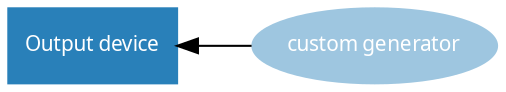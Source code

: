 /* vim: set et sw=4 sts=4: */

digraph {
    graph [rankdir=RL];
    edge [arrowhead=normal, style=solid];

    /* Devices */
    node [shape=rect, style=filled, color="#2980b9", fontname=Sans, fontcolor="#ffffff", fontsize=10];

    output [label="Output device"]

    /* functions */
    node [shape=oval, style=filled, color="#9ec6e0", fontcolor="#ffffff"];

    gen [label="custom generator"]

    gen -> output;
}

